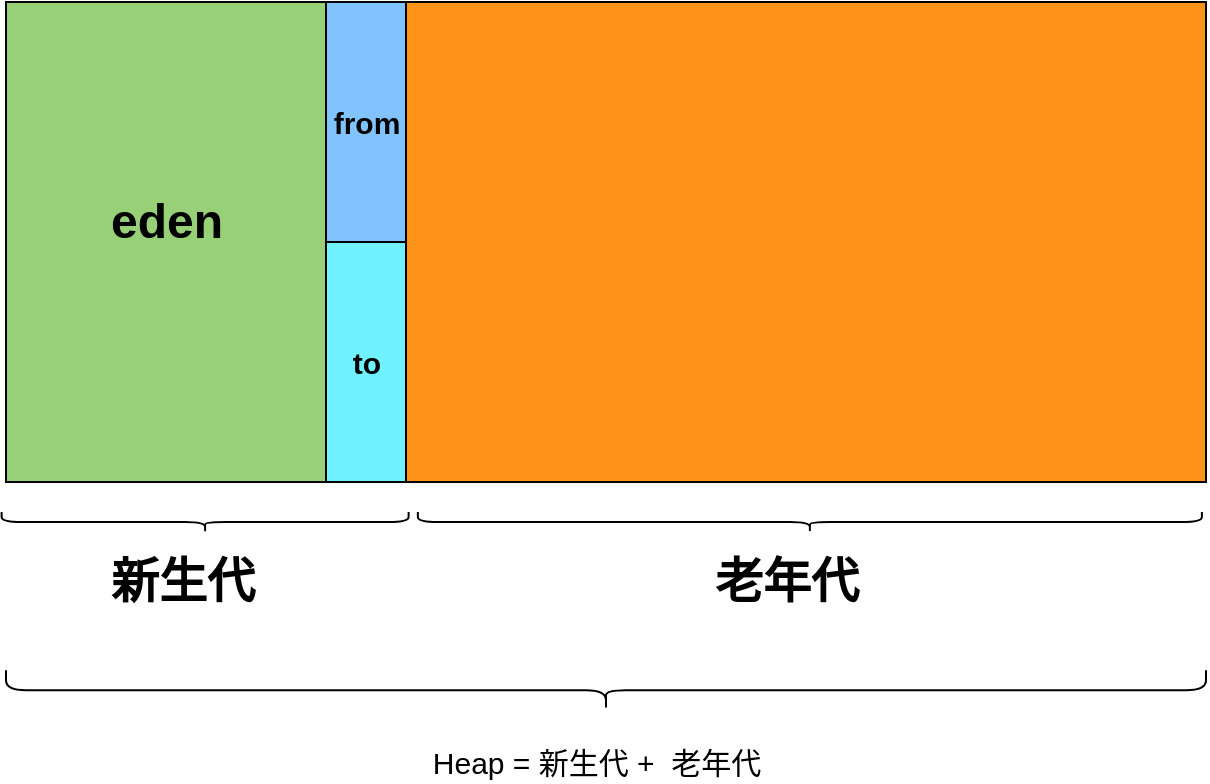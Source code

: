 <mxfile version="14.6.13" type="device"><diagram id="hhgtU2HL8NBNzb1KyyLt" name="第 1 页"><mxGraphModel dx="920" dy="585" grid="1" gridSize="10" guides="1" tooltips="1" connect="1" arrows="1" fold="1" page="1" pageScale="1" pageWidth="200000" pageHeight="200000" math="0" shadow="0"><root><mxCell id="0"/><mxCell id="1" parent="0"/><mxCell id="43qL_3qktbW1tXms03CV-2" value="" style="rounded=0;whiteSpace=wrap;html=1;fillColor=#FF9317;" vertex="1" parent="1"><mxGeometry x="480" y="240" width="400" height="240" as="geometry"/></mxCell><mxCell id="43qL_3qktbW1tXms03CV-3" value="" style="rounded=0;whiteSpace=wrap;html=1;fillColor=#97D077;" vertex="1" parent="1"><mxGeometry x="280" y="240" width="160" height="240" as="geometry"/></mxCell><mxCell id="43qL_3qktbW1tXms03CV-4" value="" style="rounded=0;whiteSpace=wrap;html=1;fillColor=#70F1FF;" vertex="1" parent="1"><mxGeometry x="440" y="360" width="40" height="120" as="geometry"/></mxCell><mxCell id="43qL_3qktbW1tXms03CV-5" value="" style="rounded=0;whiteSpace=wrap;html=1;fillColor=#80C3FF;" vertex="1" parent="1"><mxGeometry x="440" y="240" width="40" height="120" as="geometry"/></mxCell><mxCell id="43qL_3qktbW1tXms03CV-7" value="" style="shape=curlyBracket;whiteSpace=wrap;html=1;rounded=1;strokeWidth=1;fillColor=#97D077;rotation=-90;" vertex="1" parent="1"><mxGeometry x="374.56" y="398.28" width="10" height="203.49" as="geometry"/></mxCell><mxCell id="43qL_3qktbW1tXms03CV-11" value="" style="shape=curlyBracket;whiteSpace=wrap;html=1;rounded=1;strokeWidth=1;fillColor=#97D077;rotation=-90;" vertex="1" parent="1"><mxGeometry x="676.94" y="304.01" width="10" height="392.01" as="geometry"/></mxCell><mxCell id="43qL_3qktbW1tXms03CV-12" value="老年代" style="text;strokeColor=none;fillColor=none;html=1;fontSize=24;fontStyle=1;verticalAlign=middle;align=center;" vertex="1" parent="1"><mxGeometry x="620" y="510" width="100" height="40" as="geometry"/></mxCell><mxCell id="43qL_3qktbW1tXms03CV-13" value="新生代" style="text;strokeColor=none;fillColor=none;html=1;fontSize=24;fontStyle=1;verticalAlign=middle;align=center;" vertex="1" parent="1"><mxGeometry x="317.82" y="510" width="100" height="40" as="geometry"/></mxCell><mxCell id="43qL_3qktbW1tXms03CV-14" value="eden" style="text;strokeColor=none;fillColor=none;html=1;fontSize=24;fontStyle=1;verticalAlign=middle;align=center;" vertex="1" parent="1"><mxGeometry x="310" y="330" width="100" height="40" as="geometry"/></mxCell><mxCell id="43qL_3qktbW1tXms03CV-16" value="from" style="text;strokeColor=none;fillColor=none;html=1;fontSize=15;fontStyle=1;verticalAlign=middle;align=center;" vertex="1" parent="1"><mxGeometry x="410" y="280" width="100" height="40" as="geometry"/></mxCell><mxCell id="43qL_3qktbW1tXms03CV-17" value="to" style="text;strokeColor=none;fillColor=none;html=1;fontSize=15;fontStyle=1;verticalAlign=middle;align=center;" vertex="1" parent="1"><mxGeometry x="410" y="400" width="100" height="40" as="geometry"/></mxCell><mxCell id="43qL_3qktbW1tXms03CV-21" value="" style="shape=curlyBracket;whiteSpace=wrap;html=1;rounded=1;fontSize=15;strokeColor=#000000;strokeWidth=1;fillColor=#97D077;direction=south;rotation=-180;" vertex="1" parent="1"><mxGeometry x="280" y="574.07" width="600" height="20" as="geometry"/></mxCell><mxCell id="43qL_3qktbW1tXms03CV-22" value="Heap = 新生代 +&amp;nbsp; 老年代" style="text;html=1;align=center;verticalAlign=middle;resizable=0;points=[];autosize=1;strokeColor=none;fontSize=15;" vertex="1" parent="1"><mxGeometry x="485" y="610" width="180" height="20" as="geometry"/></mxCell></root></mxGraphModel></diagram></mxfile>